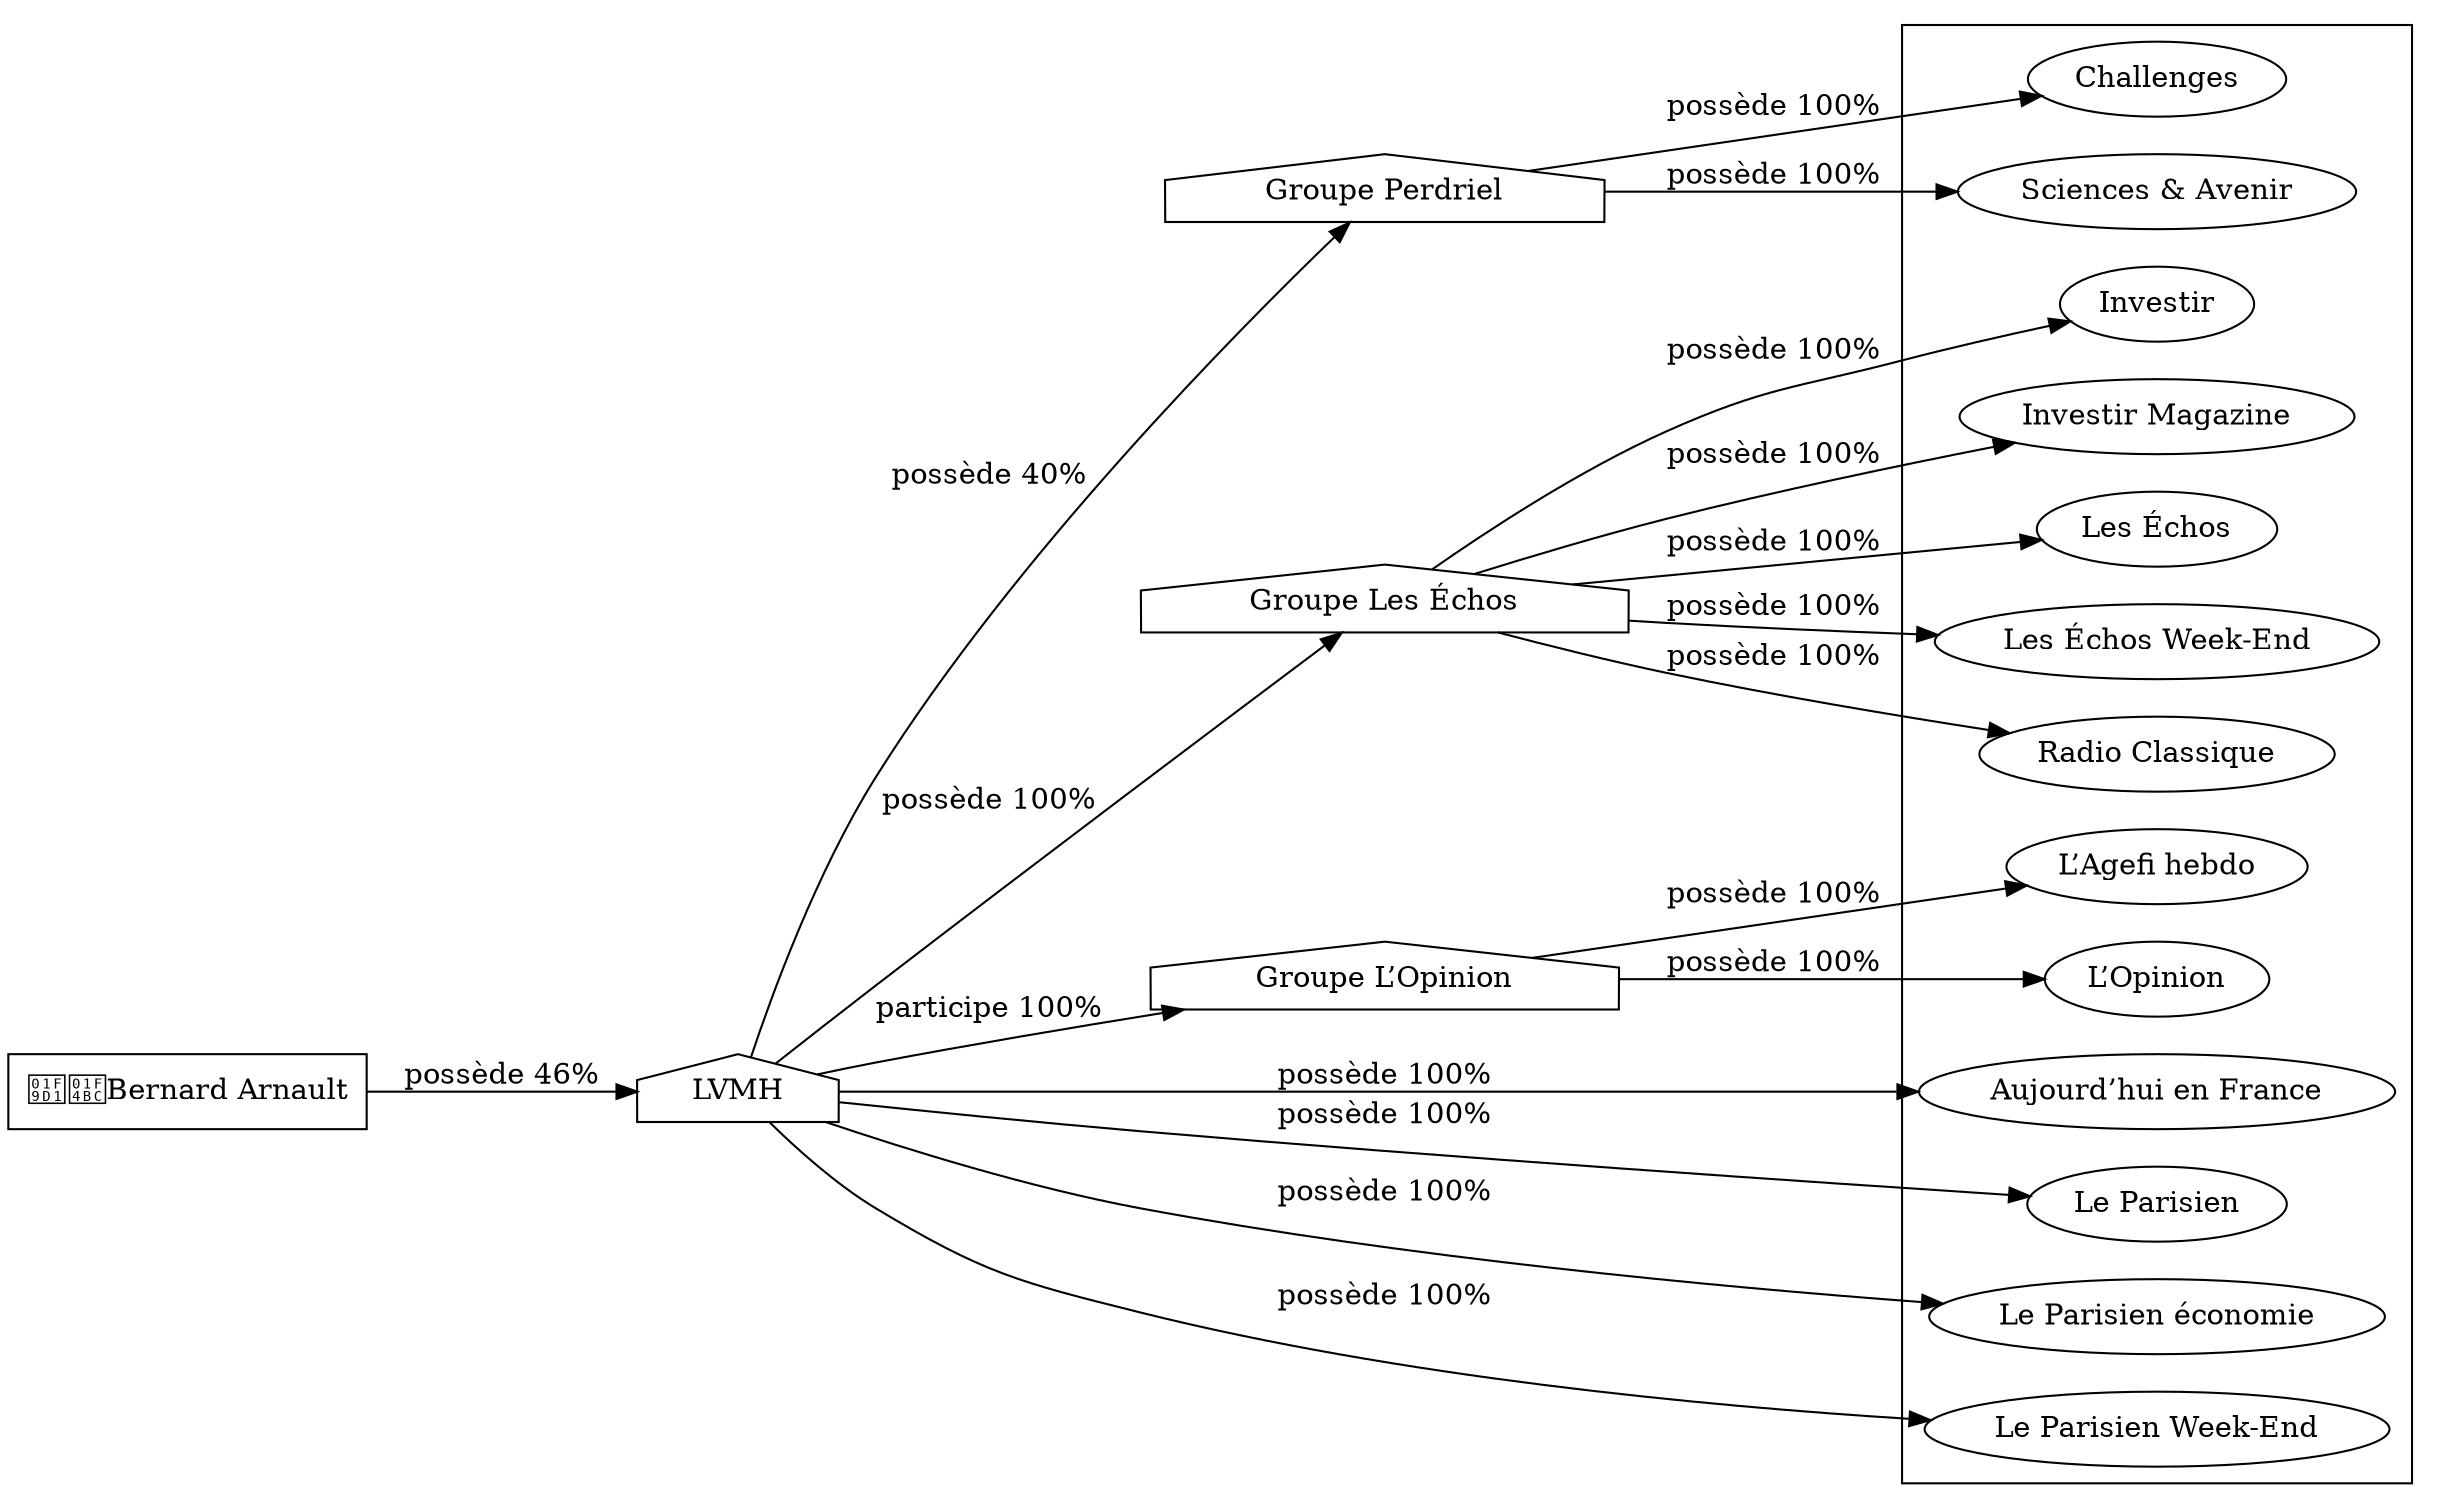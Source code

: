 digraph {
  rankdir=LR;
  subgraph roots {
    
      "bernard-arnault-42"[label="🧑‍💼Bernard Arnault" shape=box]
    
  }

  
    "lvmh-43"[label="LVMH" shape=house]
  
    "groupe-perdriel-3"[label="Groupe Perdriel" shape=house]
  
    "groupe-les-echos-48"[label="Groupe Les Échos" shape=house]
  
    "groupe-l-opinion-325"[label="Groupe L’Opinion" shape=house]
  

  subgraph clusterLeaves {
    
      "challenges-6"[label="Challenges"]
    
      "sciences-and-avenir-7"[label="Sciences &amp; Avenir"]
    
      "aujourd-hui-en-france-47"[label="Aujourd’hui en France"]
    
      "investir-50"[label="Investir"]
    
      "investir-magazine-51"[label="Investir Magazine"]
    
      "les-echos-49"[label="Les Échos"]
    
      "les-echos-week-end-52"[label="Les Échos Week-End"]
    
      "radio-classique-53"[label="Radio Classique"]
    
      "l-agefi-hebdo-101"[label="L’Agefi hebdo"]
    
      "l-opinion-8"[label="L’Opinion"]
    
      "le-parisien-44"[label="Le Parisien"]
    
      "le-parisien-economie-46"[label="Le Parisien économie"]
    
      "le-parisien-week-end-45"[label="Le Parisien Week-End"]
    
  }

  
    "bernard-arnault-42" -> "lvmh-43" [
      label="possède 46%"
    ]
  
    "lvmh-43" -> "groupe-perdriel-3" [
      label="possède 40%"
    ]
  
    "groupe-perdriel-3" -> "challenges-6" [
      label="possède 100%"
    ]
  
    "groupe-perdriel-3" -> "sciences-and-avenir-7" [
      label="possède 100%"
    ]
  
    "lvmh-43" -> "aujourd-hui-en-france-47" [
      label="possède 100%"
    ]
  
    "lvmh-43" -> "groupe-les-echos-48" [
      label="possède 100%"
    ]
  
    "groupe-les-echos-48" -> "investir-50" [
      label="possède 100%"
    ]
  
    "groupe-les-echos-48" -> "investir-magazine-51" [
      label="possède 100%"
    ]
  
    "groupe-les-echos-48" -> "les-echos-49" [
      label="possède 100%"
    ]
  
    "groupe-les-echos-48" -> "les-echos-week-end-52" [
      label="possède 100%"
    ]
  
    "groupe-les-echos-48" -> "radio-classique-53" [
      label="possède 100%"
    ]
  
    "lvmh-43" -> "groupe-l-opinion-325" [
      label="participe 100%"
    ]
  
    "groupe-l-opinion-325" -> "l-agefi-hebdo-101" [
      label="possède 100%"
    ]
  
    "groupe-l-opinion-325" -> "l-opinion-8" [
      label="possède 100%"
    ]
  
    "lvmh-43" -> "le-parisien-44" [
      label="possède 100%"
    ]
  
    "lvmh-43" -> "le-parisien-economie-46" [
      label="possède 100%"
    ]
  
    "lvmh-43" -> "le-parisien-week-end-45" [
      label="possède 100%"
    ]
  
}
